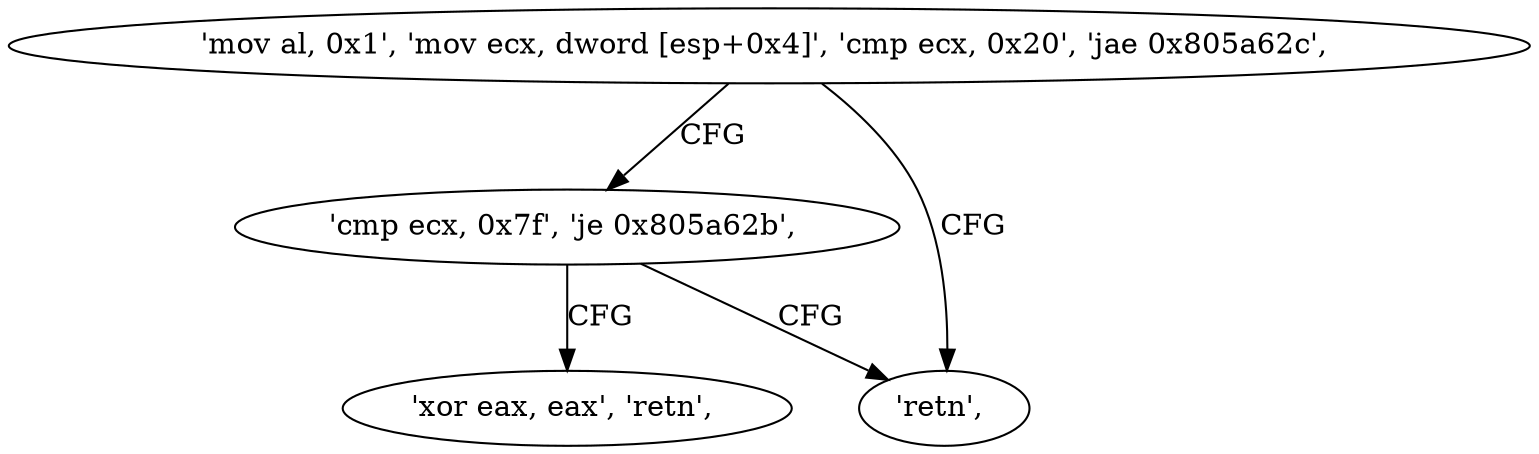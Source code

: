 digraph "func" {
"134587936" [label = "'mov al, 0x1', 'mov ecx, dword [esp+0x4]', 'cmp ecx, 0x20', 'jae 0x805a62c', " ]
"134587948" [label = "'cmp ecx, 0x7f', 'je 0x805a62b', " ]
"134587947" [label = "'retn', " ]
"134587953" [label = "'xor eax, eax', 'retn', " ]
"134587936" -> "134587948" [ label = "CFG" ]
"134587936" -> "134587947" [ label = "CFG" ]
"134587948" -> "134587947" [ label = "CFG" ]
"134587948" -> "134587953" [ label = "CFG" ]
}
